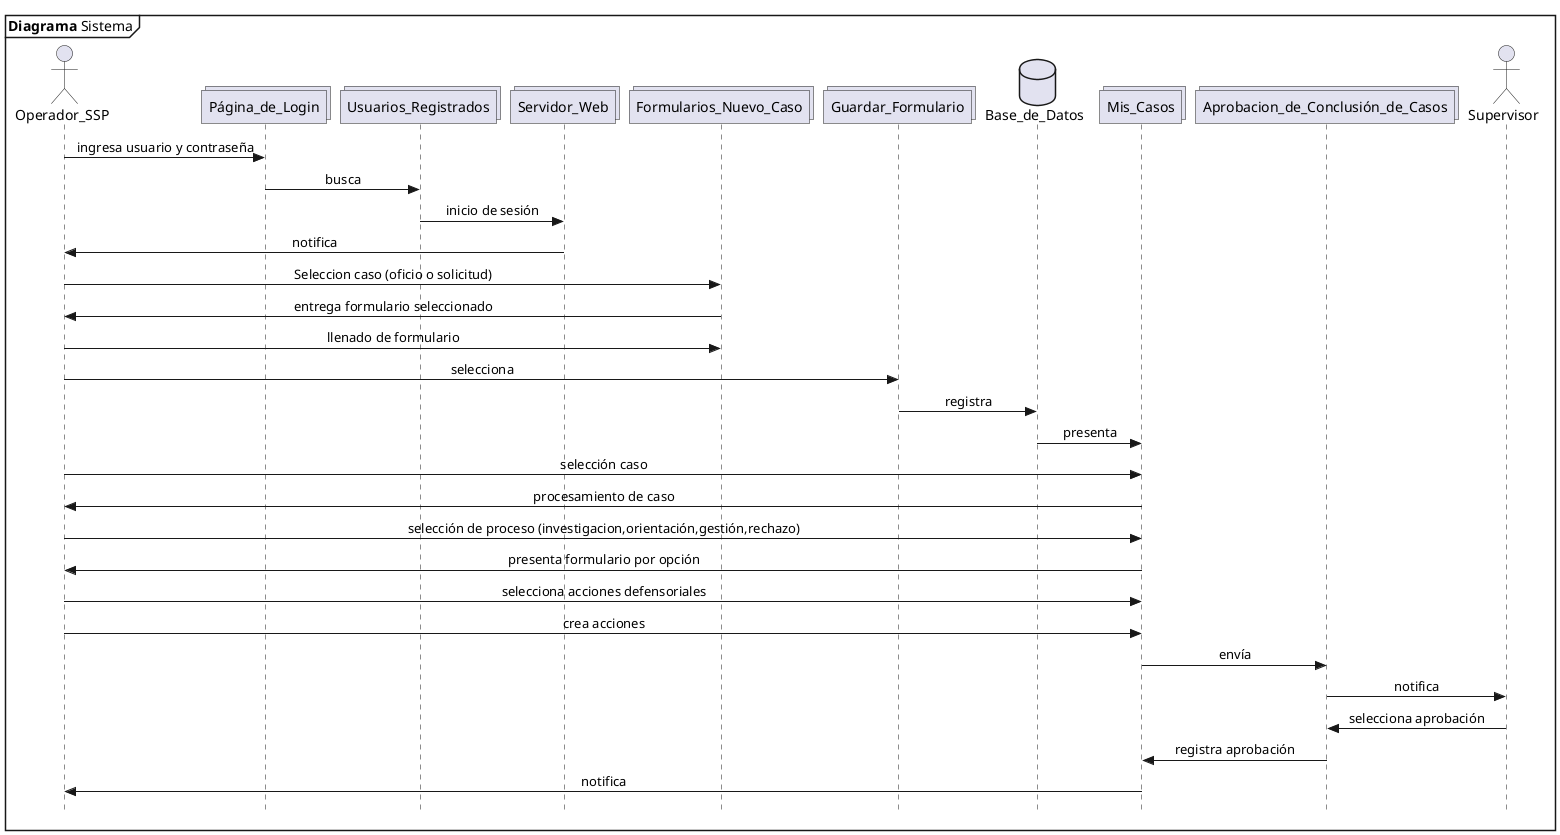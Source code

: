 @startuml Diagrama_Sistema
skinparam Style strictuml
skinparam SequenceMessageAlignment center

mainframe **Diagrama** Sistema

actor Operador_SSP as opssp
collections Página_de_Login as login
collections Usuarios_Registrados as regis
collections Servidor_Web as web
collections Formularios_Nuevo_Caso as form
collections Guardar_Formulario as save
database Base_de_Datos as BD
collections Mis_Casos as mcasos
collections Aprobacion_de_Conclusión_de_Casos as apro
actor Supervisor as sup


opssp->login:ingresa usuario y contraseña
login->regis:busca
regis->web:inicio de sesión
web->opssp:notifica
opssp->form:Seleccion caso (oficio o solicitud)
form->opssp:entrega formulario seleccionado
opssp->form:llenado de formulario
opssp->save:selecciona
save->BD:registra
BD->mcasos:presenta
opssp->mcasos:selección caso
mcasos->opssp:procesamiento de caso
opssp->mcasos:selección de proceso (investigacion,orientación,gestión,rechazo)
mcasos->opssp:presenta formulario por opción
opssp->mcasos:selecciona acciones defensoriales
opssp->mcasos:crea acciones
mcasos->apro:envía
apro->sup:notifica
sup->apro:selecciona aprobación
apro->mcasos:registra aprobación
mcasos->opssp:notifica










@enduml